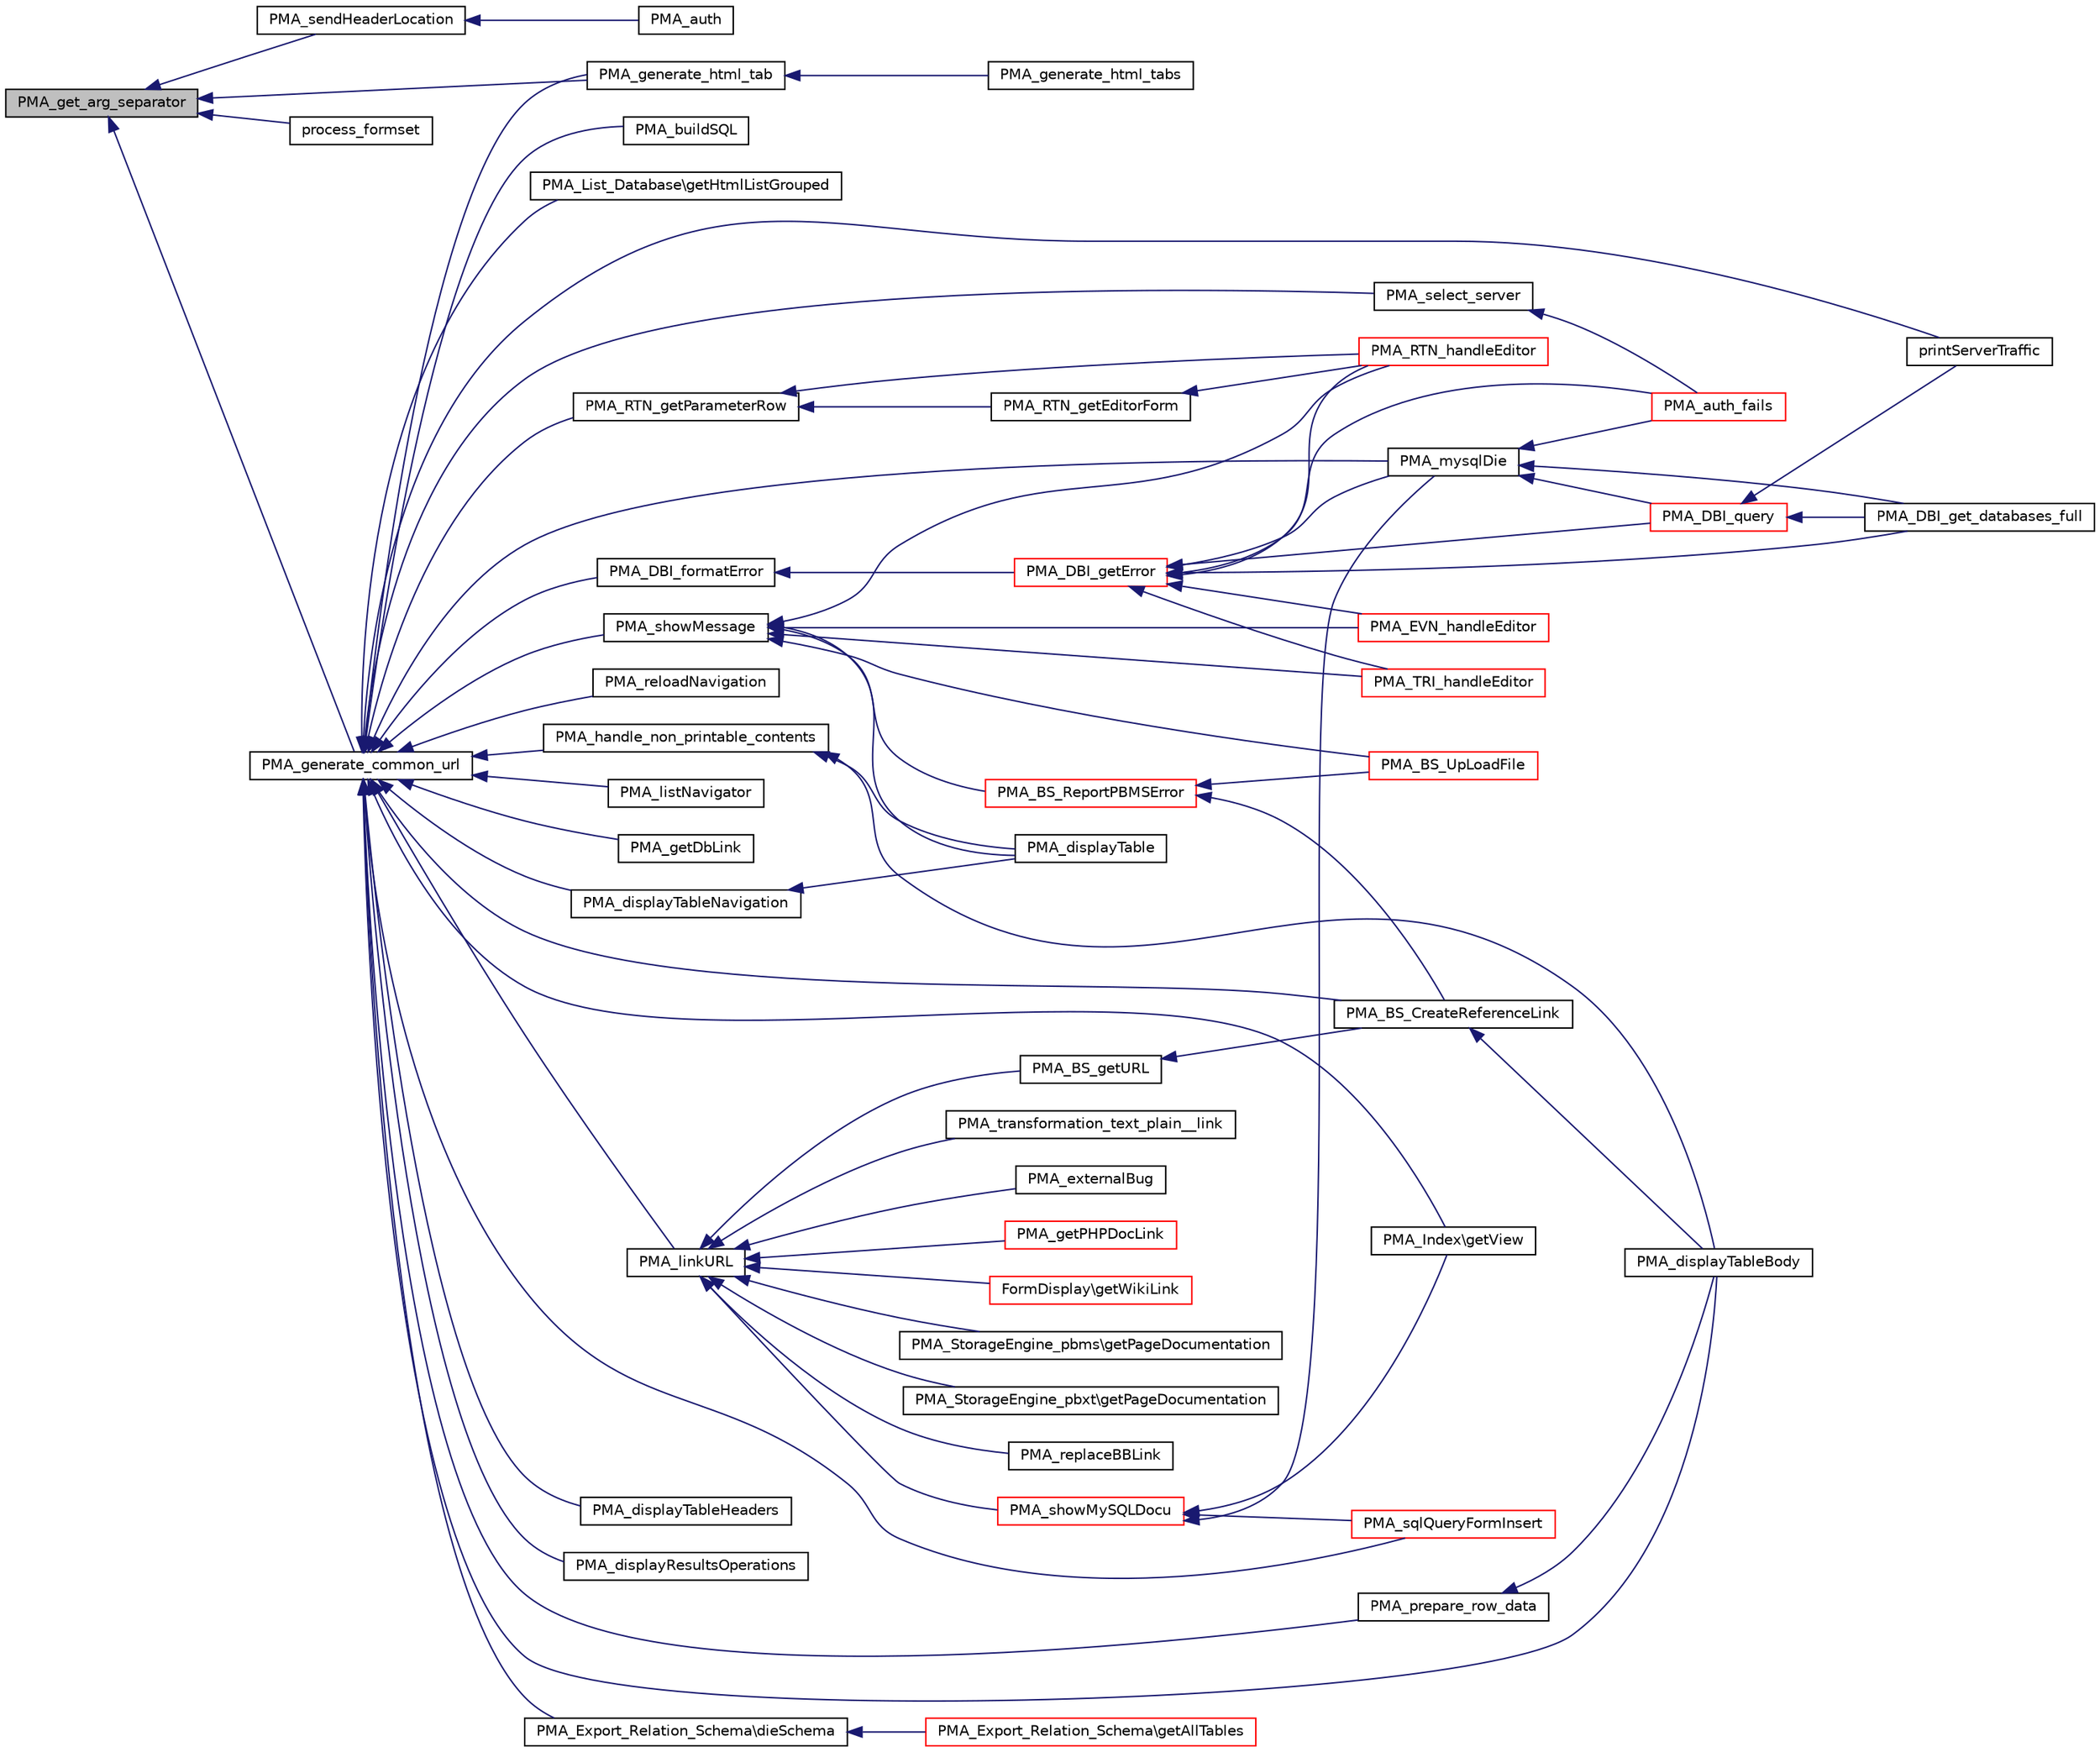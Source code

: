 digraph G
{
  edge [fontname="Helvetica",fontsize="10",labelfontname="Helvetica",labelfontsize="10"];
  node [fontname="Helvetica",fontsize="10",shape=record];
  rankdir="LR";
  Node1 [label="PMA_get_arg_separator",height=0.2,width=0.4,color="black", fillcolor="grey75", style="filled" fontcolor="black"];
  Node1 -> Node2 [dir="back",color="midnightblue",fontsize="10",style="solid",fontname="Helvetica"];
  Node2 [label="PMA_generate_html_tab",height=0.2,width=0.4,color="black", fillcolor="white", style="filled",URL="$common_8lib_8php.html#a72a2e88227b8b253f7ec8232b3563c88",tooltip="returns a tab for tabbed navigation."];
  Node2 -> Node3 [dir="back",color="midnightblue",fontsize="10",style="solid",fontname="Helvetica"];
  Node3 [label="PMA_generate_html_tabs",height=0.2,width=0.4,color="black", fillcolor="white", style="filled",URL="$common_8lib_8php.html#a7315d552f98b5fd4e370b61d0d029893",tooltip="returns html-code for a tab navigation"];
  Node1 -> Node4 [dir="back",color="midnightblue",fontsize="10",style="solid",fontname="Helvetica"];
  Node4 [label="PMA_sendHeaderLocation",height=0.2,width=0.4,color="black", fillcolor="white", style="filled",URL="$core_8lib_8php.html#aec01a2e642427f2c036b45e59630b6b0",tooltip="Send HTTP header, taking IIS limits into account (600 seems ok)"];
  Node4 -> Node5 [dir="back",color="midnightblue",fontsize="10",style="solid",fontname="Helvetica"];
  Node5 [label="PMA_auth",height=0.2,width=0.4,color="black", fillcolor="white", style="filled",URL="$http_8auth_8lib_8php.html#a7b36f9e978b1a9bc56724c5484a2d8b9",tooltip="Displays authentication form."];
  Node1 -> Node6 [dir="back",color="midnightblue",fontsize="10",style="solid",fontname="Helvetica"];
  Node6 [label="process_formset",height=0.2,width=0.4,color="black", fillcolor="white", style="filled",URL="$form__processing_8lib_8php.html#a5e8f18d9567ad7721a7d713dffea63a1",tooltip="Processes forms registered in $form_display, handles error correction."];
  Node1 -> Node7 [dir="back",color="midnightblue",fontsize="10",style="solid",fontname="Helvetica"];
  Node7 [label="PMA_generate_common_url",height=0.2,width=0.4,color="black", fillcolor="white", style="filled",URL="$url__generating_8lib_8php.html#ad5c0cfef7cb600a158a1ef5fa321a094",tooltip="Generates text with URL parameters."];
  Node7 -> Node8 [dir="back",color="midnightblue",fontsize="10",style="solid",fontname="Helvetica"];
  Node8 [label="PMA_BS_CreateReferenceLink",height=0.2,width=0.4,color="black", fillcolor="white", style="filled",URL="$blobstreaming_8lib_8php.html#a87b824dda195c745386060c163ee0bd7"];
  Node8 -> Node9 [dir="back",color="midnightblue",fontsize="10",style="solid",fontname="Helvetica"];
  Node9 [label="PMA_displayTableBody",height=0.2,width=0.4,color="black", fillcolor="white", style="filled",URL="$display__tbl_8lib_8php.html#a584c8e9b54e86afef57d654e60a836ed",tooltip="Displays the body of the results table."];
  Node7 -> Node10 [dir="back",color="midnightblue",fontsize="10",style="solid",fontname="Helvetica"];
  Node10 [label="PMA_mysqlDie",height=0.2,width=0.4,color="black", fillcolor="white", style="filled",URL="$common_8lib_8php.html#a4b5abc57e204c6266283131d03f66395",tooltip="Displays a MySQL error message in the right frame."];
  Node10 -> Node11 [dir="back",color="midnightblue",fontsize="10",style="solid",fontname="Helvetica"];
  Node11 [label="PMA_auth_fails",height=0.2,width=0.4,color="red", fillcolor="white", style="filled",URL="$config_8auth_8lib_8php.html#a29189416351efab06c47b2b9bf24e082",tooltip="User is not allowed to login to MySQL -&gt; authentication failed."];
  Node10 -> Node12 [dir="back",color="midnightblue",fontsize="10",style="solid",fontname="Helvetica"];
  Node12 [label="PMA_DBI_query",height=0.2,width=0.4,color="red", fillcolor="white", style="filled",URL="$database__interface_8lib_8php.html#ab439cded0e18a60e731e76aa4567c089",tooltip="runs a query"];
  Node12 -> Node13 [dir="back",color="midnightblue",fontsize="10",style="solid",fontname="Helvetica"];
  Node13 [label="PMA_DBI_get_databases_full",height=0.2,width=0.4,color="black", fillcolor="white", style="filled",URL="$database__interface_8lib_8php.html#a4b15b983bcb99fa22499c95a4df73c5e",tooltip="returns array with databases containing extended infos about them"];
  Node12 -> Node14 [dir="back",color="midnightblue",fontsize="10",style="solid",fontname="Helvetica"];
  Node14 [label="printServerTraffic",height=0.2,width=0.4,color="black", fillcolor="white", style="filled",URL="$server__status_8php.html#abfe999235a56a874471934cd49e1598d"];
  Node10 -> Node13 [dir="back",color="midnightblue",fontsize="10",style="solid",fontname="Helvetica"];
  Node7 -> Node15 [dir="back",color="midnightblue",fontsize="10",style="solid",fontname="Helvetica"];
  Node15 [label="PMA_reloadNavigation",height=0.2,width=0.4,color="black", fillcolor="white", style="filled",URL="$common_8lib_8php.html#a21d6575d460c4b3e00befe248b834d27",tooltip="Reloads navigation if needed."];
  Node7 -> Node16 [dir="back",color="midnightblue",fontsize="10",style="solid",fontname="Helvetica"];
  Node16 [label="PMA_showMessage",height=0.2,width=0.4,color="black", fillcolor="white", style="filled",URL="$common_8lib_8php.html#ac856542e67ea0192bc0fc7fd1fb21d09",tooltip="displays the message and the query usually the message is the result of the query executed..."];
  Node16 -> Node17 [dir="back",color="midnightblue",fontsize="10",style="solid",fontname="Helvetica"];
  Node17 [label="PMA_BS_ReportPBMSError",height=0.2,width=0.4,color="red", fillcolor="white", style="filled",URL="$blobstreaming_8lib_8php.html#afd189175fc3a153d7519dc5aae546d50",tooltip="Retrieves and shows PBMS error."];
  Node17 -> Node8 [dir="back",color="midnightblue",fontsize="10",style="solid",fontname="Helvetica"];
  Node17 -> Node18 [dir="back",color="midnightblue",fontsize="10",style="solid",fontname="Helvetica"];
  Node18 [label="PMA_BS_UpLoadFile",height=0.2,width=0.4,color="red", fillcolor="white", style="filled",URL="$blobstreaming_8lib_8php.html#a987ba4328adf59f089fd1bdc7b04fd32"];
  Node16 -> Node18 [dir="back",color="midnightblue",fontsize="10",style="solid",fontname="Helvetica"];
  Node16 -> Node19 [dir="back",color="midnightblue",fontsize="10",style="solid",fontname="Helvetica"];
  Node19 [label="PMA_displayTable",height=0.2,width=0.4,color="black", fillcolor="white", style="filled",URL="$display__tbl_8lib_8php.html#ab64d4328beb5bc6b0a62abfa39fb447a",tooltip="Displays a table of results returned by a SQL query."];
  Node16 -> Node20 [dir="back",color="midnightblue",fontsize="10",style="solid",fontname="Helvetica"];
  Node20 [label="PMA_EVN_handleEditor",height=0.2,width=0.4,color="red", fillcolor="white", style="filled",URL="$rte__events_8lib_8php.html#a9eb0f568d20bcb34761a1862b658d094",tooltip="Handles editor requests for adding or editing an item."];
  Node16 -> Node21 [dir="back",color="midnightblue",fontsize="10",style="solid",fontname="Helvetica"];
  Node21 [label="PMA_RTN_handleEditor",height=0.2,width=0.4,color="red", fillcolor="white", style="filled",URL="$rte__routines_8lib_8php.html#a5984f0f939595e2946293d251a03e095",tooltip="Handles editor requests for adding or editing an item."];
  Node16 -> Node22 [dir="back",color="midnightblue",fontsize="10",style="solid",fontname="Helvetica"];
  Node22 [label="PMA_TRI_handleEditor",height=0.2,width=0.4,color="red", fillcolor="white", style="filled",URL="$rte__triggers_8lib_8php.html#a1510d564284e1ac5013e2ce2a89a555a",tooltip="Handles editor requests for adding or editing an item."];
  Node7 -> Node2 [dir="back",color="midnightblue",fontsize="10",style="solid",fontname="Helvetica"];
  Node7 -> Node23 [dir="back",color="midnightblue",fontsize="10",style="solid",fontname="Helvetica"];
  Node23 [label="PMA_listNavigator",height=0.2,width=0.4,color="black", fillcolor="white", style="filled",URL="$common_8lib_8php.html#a45888b76abb2a86bd6d82af07f8f2837",tooltip="Generate navigation for a list."];
  Node7 -> Node24 [dir="back",color="midnightblue",fontsize="10",style="solid",fontname="Helvetica"];
  Node24 [label="PMA_getDbLink",height=0.2,width=0.4,color="black", fillcolor="white", style="filled",URL="$common_8lib_8php.html#a0b3cd9aaf328befb1b768ae7fee51994",tooltip="returns html code for db link to default db page"];
  Node7 -> Node25 [dir="back",color="midnightblue",fontsize="10",style="solid",fontname="Helvetica"];
  Node25 [label="PMA_linkURL",height=0.2,width=0.4,color="black", fillcolor="white", style="filled",URL="$core_8lib_8php.html#a9bbc563e958307413cd9a83f70ff2590",tooltip="Returns link to (possibly) external site using defined redirector."];
  Node25 -> Node26 [dir="back",color="midnightblue",fontsize="10",style="solid",fontname="Helvetica"];
  Node26 [label="PMA_BS_getURL",height=0.2,width=0.4,color="black", fillcolor="white", style="filled",URL="$blobstreaming_8lib_8php.html#adf77e91432ef80995189ec75d944e2f6"];
  Node26 -> Node8 [dir="back",color="midnightblue",fontsize="10",style="solid",fontname="Helvetica"];
  Node25 -> Node27 [dir="back",color="midnightblue",fontsize="10",style="solid",fontname="Helvetica"];
  Node27 [label="PMA_showMySQLDocu",height=0.2,width=0.4,color="red", fillcolor="white", style="filled",URL="$common_8lib_8php.html#a5b2c38942cb8fe55e02ba17d0bef9f15",tooltip="Displays a link to the official MySQL documentation."];
  Node27 -> Node10 [dir="back",color="midnightblue",fontsize="10",style="solid",fontname="Helvetica"];
  Node27 -> Node28 [dir="back",color="midnightblue",fontsize="10",style="solid",fontname="Helvetica"];
  Node28 [label="PMA_Index\\getView",height=0.2,width=0.4,color="black", fillcolor="white", style="filled",URL="$classPMA__Index.html#a0e8e4c5b27a81347e8b81c74fd8a091c",tooltip="Show index data."];
  Node27 -> Node29 [dir="back",color="midnightblue",fontsize="10",style="solid",fontname="Helvetica"];
  Node29 [label="PMA_sqlQueryFormInsert",height=0.2,width=0.4,color="red", fillcolor="white", style="filled",URL="$sql__query__form_8lib_8php.html#af3b549c125d7beec296f1ee1283bb681",tooltip="prints querybox fieldset"];
  Node25 -> Node30 [dir="back",color="midnightblue",fontsize="10",style="solid",fontname="Helvetica"];
  Node30 [label="PMA_externalBug",height=0.2,width=0.4,color="black", fillcolor="white", style="filled",URL="$common_8lib_8php.html#a08179f1484bb8c614cff2742669a54f5",tooltip="Displays a lightbulb hint explaining a known external bug that affects a functionality."];
  Node25 -> Node31 [dir="back",color="midnightblue",fontsize="10",style="solid",fontname="Helvetica"];
  Node31 [label="PMA_getPHPDocLink",height=0.2,width=0.4,color="red", fillcolor="white", style="filled",URL="$core_8lib_8php.html#abc3de2b8ee7b54f0bfa4b0e626612098",tooltip="Returns a link to the PHP documentation."];
  Node25 -> Node32 [dir="back",color="midnightblue",fontsize="10",style="solid",fontname="Helvetica"];
  Node32 [label="FormDisplay\\getWikiLink",height=0.2,width=0.4,color="red", fillcolor="white", style="filled",URL="$classFormDisplay.html#a55bb39fb6943edec8bc00213024b6c51",tooltip="Returns link to wiki."];
  Node25 -> Node33 [dir="back",color="midnightblue",fontsize="10",style="solid",fontname="Helvetica"];
  Node33 [label="PMA_StorageEngine_pbms\\getPageDocumentation",height=0.2,width=0.4,color="black", fillcolor="white", style="filled",URL="$classPMA__StorageEngine__pbms.html#aa2f1a01816bf14d4df5027f5719f97a9"];
  Node25 -> Node34 [dir="back",color="midnightblue",fontsize="10",style="solid",fontname="Helvetica"];
  Node34 [label="PMA_StorageEngine_pbxt\\getPageDocumentation",height=0.2,width=0.4,color="black", fillcolor="white", style="filled",URL="$classPMA__StorageEngine__pbxt.html#a4e103812e67df25099cc521b1a7a629a"];
  Node25 -> Node35 [dir="back",color="midnightblue",fontsize="10",style="solid",fontname="Helvetica"];
  Node35 [label="PMA_replaceBBLink",height=0.2,width=0.4,color="black", fillcolor="white", style="filled",URL="$sanitizing_8lib_8php.html#a110e56f2b6b909d95ac35aa112856b3b",tooltip="Callback function for replacing [a] links in bb code."];
  Node25 -> Node36 [dir="back",color="midnightblue",fontsize="10",style="solid",fontname="Helvetica"];
  Node36 [label="PMA_transformation_text_plain__link",height=0.2,width=0.4,color="black", fillcolor="white", style="filled",URL="$text__plain____link_8inc_8php.html#a57db0608cb58c7bd5fbd3bc12ab445e2"];
  Node7 -> Node37 [dir="back",color="midnightblue",fontsize="10",style="solid",fontname="Helvetica"];
  Node37 [label="PMA_DBI_formatError",height=0.2,width=0.4,color="black", fillcolor="white", style="filled",URL="$database__interface_8lib_8php.html#a53d2263f39303e561d76439d28f4a1be",tooltip="Formats database error message in a friendly way."];
  Node37 -> Node38 [dir="back",color="midnightblue",fontsize="10",style="solid",fontname="Helvetica"];
  Node38 [label="PMA_DBI_getError",height=0.2,width=0.4,color="red", fillcolor="white", style="filled",URL="$drizzle_8dbi_8lib_8php.html#a704868d694079bc38c1947d370b8bf79",tooltip="returns last error message or false if no errors occured"];
  Node38 -> Node10 [dir="back",color="midnightblue",fontsize="10",style="solid",fontname="Helvetica"];
  Node38 -> Node11 [dir="back",color="midnightblue",fontsize="10",style="solid",fontname="Helvetica"];
  Node38 -> Node12 [dir="back",color="midnightblue",fontsize="10",style="solid",fontname="Helvetica"];
  Node38 -> Node13 [dir="back",color="midnightblue",fontsize="10",style="solid",fontname="Helvetica"];
  Node38 -> Node20 [dir="back",color="midnightblue",fontsize="10",style="solid",fontname="Helvetica"];
  Node38 -> Node21 [dir="back",color="midnightblue",fontsize="10",style="solid",fontname="Helvetica"];
  Node38 -> Node22 [dir="back",color="midnightblue",fontsize="10",style="solid",fontname="Helvetica"];
  Node7 -> Node39 [dir="back",color="midnightblue",fontsize="10",style="solid",fontname="Helvetica"];
  Node39 [label="PMA_displayTableNavigation",height=0.2,width=0.4,color="black", fillcolor="white", style="filled",URL="$display__tbl_8lib_8php.html#ad976ef528675a4d65fd57ea37fc51e25",tooltip="Displays a navigation bar to browse among the results of a SQL query."];
  Node39 -> Node19 [dir="back",color="midnightblue",fontsize="10",style="solid",fontname="Helvetica"];
  Node7 -> Node40 [dir="back",color="midnightblue",fontsize="10",style="solid",fontname="Helvetica"];
  Node40 [label="PMA_displayTableHeaders",height=0.2,width=0.4,color="black", fillcolor="white", style="filled",URL="$display__tbl_8lib_8php.html#aae4044b44dccb4059685ea603dc52e9e",tooltip="Displays the headers of the results table."];
  Node7 -> Node9 [dir="back",color="midnightblue",fontsize="10",style="solid",fontname="Helvetica"];
  Node7 -> Node41 [dir="back",color="midnightblue",fontsize="10",style="solid",fontname="Helvetica"];
  Node41 [label="PMA_displayResultsOperations",height=0.2,width=0.4,color="black", fillcolor="white", style="filled",URL="$display__tbl_8lib_8php.html#ae2492e765f90454848fba297d5c447b5",tooltip="Displays operations that are available on results."];
  Node7 -> Node42 [dir="back",color="midnightblue",fontsize="10",style="solid",fontname="Helvetica"];
  Node42 [label="PMA_handle_non_printable_contents",height=0.2,width=0.4,color="black", fillcolor="white", style="filled",URL="$display__tbl_8lib_8php.html#adc2b985ffe56063359ca5c9b996518f9",tooltip="Verifies what to do with non-printable contents (binary or BLOB) in Browse mode."];
  Node42 -> Node9 [dir="back",color="midnightblue",fontsize="10",style="solid",fontname="Helvetica"];
  Node42 -> Node19 [dir="back",color="midnightblue",fontsize="10",style="solid",fontname="Helvetica"];
  Node7 -> Node43 [dir="back",color="midnightblue",fontsize="10",style="solid",fontname="Helvetica"];
  Node43 [label="PMA_prepare_row_data",height=0.2,width=0.4,color="black", fillcolor="white", style="filled",URL="$display__tbl_8lib_8php.html#a6ed2d818c168866b38b4b2486ddf66fd",tooltip="Prepares the displayable content of a data cell in Browse mode, taking into account foreign key descr..."];
  Node43 -> Node9 [dir="back",color="midnightblue",fontsize="10",style="solid",fontname="Helvetica"];
  Node7 -> Node44 [dir="back",color="midnightblue",fontsize="10",style="solid",fontname="Helvetica"];
  Node44 [label="PMA_Export_Relation_Schema\\dieSchema",height=0.2,width=0.4,color="black", fillcolor="white", style="filled",URL="$classPMA__Export__Relation__Schema.html#a567a83eeeb13b1a8e0c36f158ed72c65",tooltip="Displays an error message."];
  Node44 -> Node45 [dir="back",color="midnightblue",fontsize="10",style="solid",fontname="Helvetica"];
  Node45 [label="PMA_Export_Relation_Schema\\getAllTables",height=0.2,width=0.4,color="red", fillcolor="white", style="filled",URL="$classPMA__Export__Relation__Schema.html#a172c4334b67ef18111d57f48507d026f",tooltip="get all tables involved or included in page"];
  Node7 -> Node46 [dir="back",color="midnightblue",fontsize="10",style="solid",fontname="Helvetica"];
  Node46 [label="PMA_buildSQL",height=0.2,width=0.4,color="black", fillcolor="white", style="filled",URL="$import_8lib_8php.html#aab4f3c116d0893044f465b4956ec45ee",tooltip="Builds and executes SQL statements to create the database and tables as necessary, as well as insert all the data."];
  Node7 -> Node28 [dir="back",color="midnightblue",fontsize="10",style="solid",fontname="Helvetica"];
  Node7 -> Node47 [dir="back",color="midnightblue",fontsize="10",style="solid",fontname="Helvetica"];
  Node47 [label="PMA_List_Database\\getHtmlListGrouped",height=0.2,width=0.4,color="black", fillcolor="white", style="filled",URL="$classPMA__List__Database.html#a7bdea9aa5ef0e7c9033893aab4f1e6bd",tooltip="returns html code for list with dbs"];
  Node7 -> Node48 [dir="back",color="midnightblue",fontsize="10",style="solid",fontname="Helvetica"];
  Node48 [label="PMA_RTN_getParameterRow",height=0.2,width=0.4,color="black", fillcolor="white", style="filled",URL="$rte__routines_8lib_8php.html#affd7429d12fc2620ad784ac45af5b0fc",tooltip="Creates one row for the parameter table used in the routine editor."];
  Node48 -> Node21 [dir="back",color="midnightblue",fontsize="10",style="solid",fontname="Helvetica"];
  Node48 -> Node49 [dir="back",color="midnightblue",fontsize="10",style="solid",fontname="Helvetica"];
  Node49 [label="PMA_RTN_getEditorForm",height=0.2,width=0.4,color="black", fillcolor="white", style="filled",URL="$rte__routines_8lib_8php.html#af471b0f5da237aa92831b395e2281b51",tooltip="Displays a form used to add/edit a routine."];
  Node49 -> Node21 [dir="back",color="midnightblue",fontsize="10",style="solid",fontname="Helvetica"];
  Node7 -> Node50 [dir="back",color="midnightblue",fontsize="10",style="solid",fontname="Helvetica"];
  Node50 [label="PMA_select_server",height=0.2,width=0.4,color="black", fillcolor="white", style="filled",URL="$select__server_8lib_8php.html#a3da852f4adae279e2069cd2482b2b677",tooltip="display server selection in list or selectbox form, or option tags only"];
  Node50 -> Node11 [dir="back",color="midnightblue",fontsize="10",style="solid",fontname="Helvetica"];
  Node7 -> Node14 [dir="back",color="midnightblue",fontsize="10",style="solid",fontname="Helvetica"];
  Node7 -> Node29 [dir="back",color="midnightblue",fontsize="10",style="solid",fontname="Helvetica"];
}
